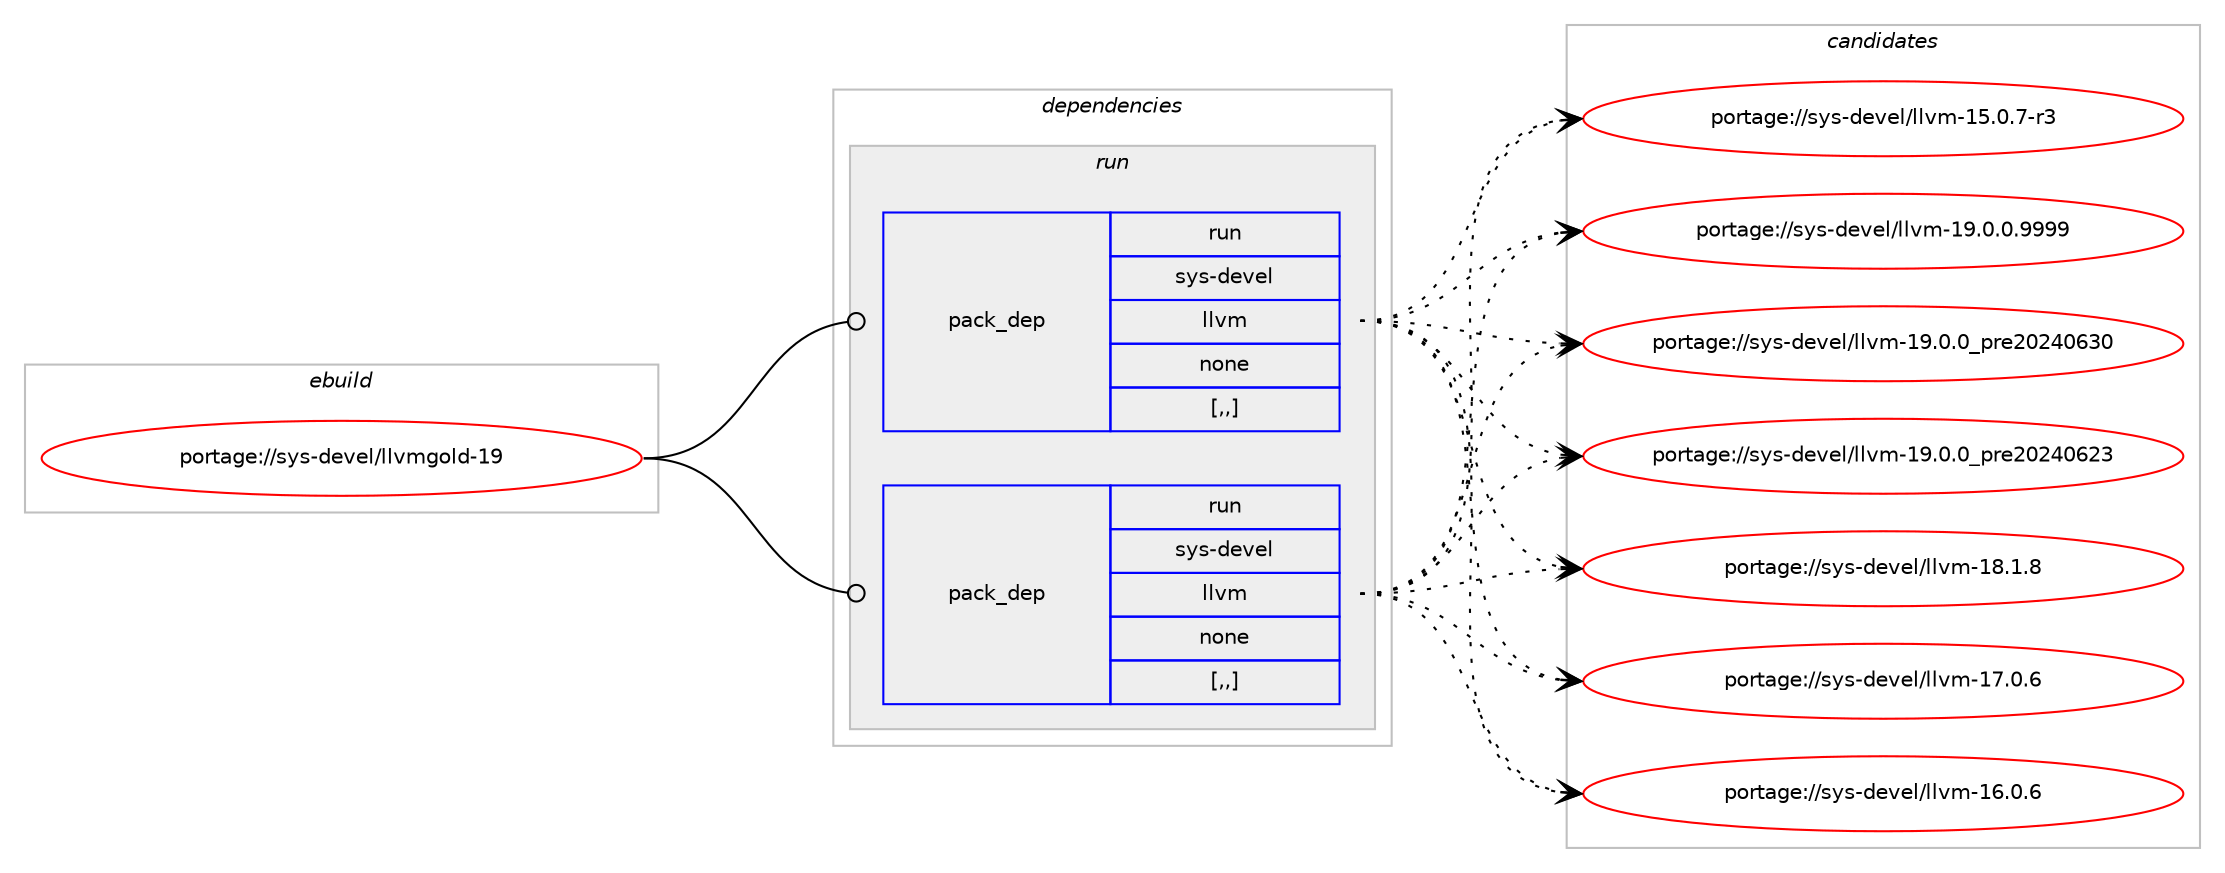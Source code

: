 digraph prolog {

# *************
# Graph options
# *************

newrank=true;
concentrate=true;
compound=true;
graph [rankdir=LR,fontname=Helvetica,fontsize=10,ranksep=1.5];#, ranksep=2.5, nodesep=0.2];
edge  [arrowhead=vee];
node  [fontname=Helvetica,fontsize=10];

# **********
# The ebuild
# **********

subgraph cluster_leftcol {
color=gray;
rank=same;
label=<<i>ebuild</i>>;
id [label="portage://sys-devel/llvmgold-19", color=red, width=4, href="../sys-devel/llvmgold-19.svg"];
}

# ****************
# The dependencies
# ****************

subgraph cluster_midcol {
color=gray;
label=<<i>dependencies</i>>;
subgraph cluster_compile {
fillcolor="#eeeeee";
style=filled;
label=<<i>compile</i>>;
}
subgraph cluster_compileandrun {
fillcolor="#eeeeee";
style=filled;
label=<<i>compile and run</i>>;
}
subgraph cluster_run {
fillcolor="#eeeeee";
style=filled;
label=<<i>run</i>>;
subgraph pack2790 {
dependency3216 [label=<<TABLE BORDER="0" CELLBORDER="1" CELLSPACING="0" CELLPADDING="4" WIDTH="220"><TR><TD ROWSPAN="6" CELLPADDING="30">pack_dep</TD></TR><TR><TD WIDTH="110">run</TD></TR><TR><TD>sys-devel</TD></TR><TR><TD>llvm</TD></TR><TR><TD>none</TD></TR><TR><TD>[,,]</TD></TR></TABLE>>, shape=none, color=blue];
}
id:e -> dependency3216:w [weight=20,style="solid",arrowhead="odot"];
subgraph pack2791 {
dependency3217 [label=<<TABLE BORDER="0" CELLBORDER="1" CELLSPACING="0" CELLPADDING="4" WIDTH="220"><TR><TD ROWSPAN="6" CELLPADDING="30">pack_dep</TD></TR><TR><TD WIDTH="110">run</TD></TR><TR><TD>sys-devel</TD></TR><TR><TD>llvm</TD></TR><TR><TD>none</TD></TR><TR><TD>[,,]</TD></TR></TABLE>>, shape=none, color=blue];
}
id:e -> dependency3217:w [weight=20,style="solid",arrowhead="odot"];
}
}

# **************
# The candidates
# **************

subgraph cluster_choices {
rank=same;
color=gray;
label=<<i>candidates</i>>;

subgraph choice2790 {
color=black;
nodesep=1;
choice1151211154510010111810110847108108118109454957464846484657575757 [label="portage://sys-devel/llvm-19.0.0.9999", color=red, width=4,href="../sys-devel/llvm-19.0.0.9999.svg"];
choice115121115451001011181011084710810811810945495746484648951121141015048505248545148 [label="portage://sys-devel/llvm-19.0.0_pre20240630", color=red, width=4,href="../sys-devel/llvm-19.0.0_pre20240630.svg"];
choice115121115451001011181011084710810811810945495746484648951121141015048505248545051 [label="portage://sys-devel/llvm-19.0.0_pre20240623", color=red, width=4,href="../sys-devel/llvm-19.0.0_pre20240623.svg"];
choice115121115451001011181011084710810811810945495646494656 [label="portage://sys-devel/llvm-18.1.8", color=red, width=4,href="../sys-devel/llvm-18.1.8.svg"];
choice115121115451001011181011084710810811810945495546484654 [label="portage://sys-devel/llvm-17.0.6", color=red, width=4,href="../sys-devel/llvm-17.0.6.svg"];
choice115121115451001011181011084710810811810945495446484654 [label="portage://sys-devel/llvm-16.0.6", color=red, width=4,href="../sys-devel/llvm-16.0.6.svg"];
choice1151211154510010111810110847108108118109454953464846554511451 [label="portage://sys-devel/llvm-15.0.7-r3", color=red, width=4,href="../sys-devel/llvm-15.0.7-r3.svg"];
dependency3216:e -> choice1151211154510010111810110847108108118109454957464846484657575757:w [style=dotted,weight="100"];
dependency3216:e -> choice115121115451001011181011084710810811810945495746484648951121141015048505248545148:w [style=dotted,weight="100"];
dependency3216:e -> choice115121115451001011181011084710810811810945495746484648951121141015048505248545051:w [style=dotted,weight="100"];
dependency3216:e -> choice115121115451001011181011084710810811810945495646494656:w [style=dotted,weight="100"];
dependency3216:e -> choice115121115451001011181011084710810811810945495546484654:w [style=dotted,weight="100"];
dependency3216:e -> choice115121115451001011181011084710810811810945495446484654:w [style=dotted,weight="100"];
dependency3216:e -> choice1151211154510010111810110847108108118109454953464846554511451:w [style=dotted,weight="100"];
}
subgraph choice2791 {
color=black;
nodesep=1;
choice1151211154510010111810110847108108118109454957464846484657575757 [label="portage://sys-devel/llvm-19.0.0.9999", color=red, width=4,href="../sys-devel/llvm-19.0.0.9999.svg"];
choice115121115451001011181011084710810811810945495746484648951121141015048505248545148 [label="portage://sys-devel/llvm-19.0.0_pre20240630", color=red, width=4,href="../sys-devel/llvm-19.0.0_pre20240630.svg"];
choice115121115451001011181011084710810811810945495746484648951121141015048505248545051 [label="portage://sys-devel/llvm-19.0.0_pre20240623", color=red, width=4,href="../sys-devel/llvm-19.0.0_pre20240623.svg"];
choice115121115451001011181011084710810811810945495646494656 [label="portage://sys-devel/llvm-18.1.8", color=red, width=4,href="../sys-devel/llvm-18.1.8.svg"];
choice115121115451001011181011084710810811810945495546484654 [label="portage://sys-devel/llvm-17.0.6", color=red, width=4,href="../sys-devel/llvm-17.0.6.svg"];
choice115121115451001011181011084710810811810945495446484654 [label="portage://sys-devel/llvm-16.0.6", color=red, width=4,href="../sys-devel/llvm-16.0.6.svg"];
choice1151211154510010111810110847108108118109454953464846554511451 [label="portage://sys-devel/llvm-15.0.7-r3", color=red, width=4,href="../sys-devel/llvm-15.0.7-r3.svg"];
dependency3217:e -> choice1151211154510010111810110847108108118109454957464846484657575757:w [style=dotted,weight="100"];
dependency3217:e -> choice115121115451001011181011084710810811810945495746484648951121141015048505248545148:w [style=dotted,weight="100"];
dependency3217:e -> choice115121115451001011181011084710810811810945495746484648951121141015048505248545051:w [style=dotted,weight="100"];
dependency3217:e -> choice115121115451001011181011084710810811810945495646494656:w [style=dotted,weight="100"];
dependency3217:e -> choice115121115451001011181011084710810811810945495546484654:w [style=dotted,weight="100"];
dependency3217:e -> choice115121115451001011181011084710810811810945495446484654:w [style=dotted,weight="100"];
dependency3217:e -> choice1151211154510010111810110847108108118109454953464846554511451:w [style=dotted,weight="100"];
}
}

}

